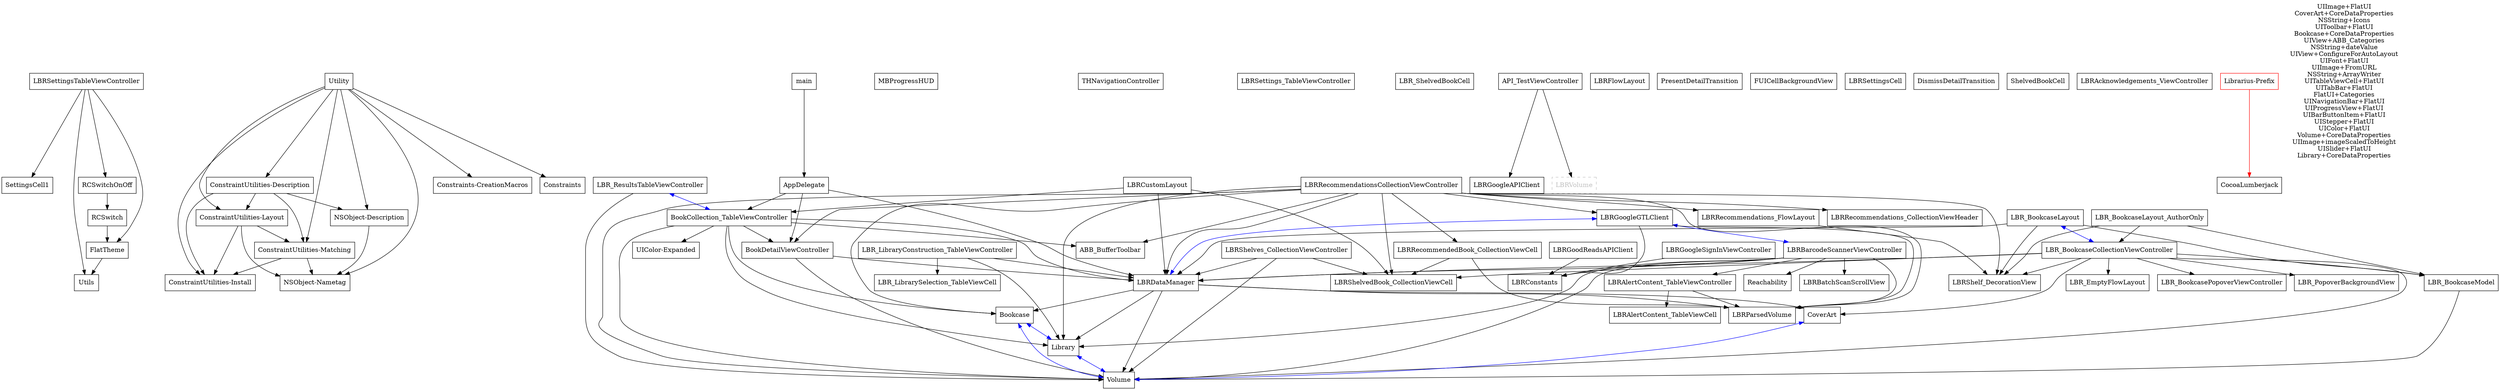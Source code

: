 digraph G {
	node [shape=box];
	"LBRSettingsTableViewController" -> "SettingsCell1";
	"LBRSettingsTableViewController" -> "Utils";
	"LBRSettingsTableViewController" -> "RCSwitchOnOff";
	"LBRSettingsTableViewController" -> "FlatTheme";
	"ConstraintUtilities-Description" -> "ConstraintUtilities-Matching";
	"ConstraintUtilities-Description" -> "ConstraintUtilities-Layout";
	"ConstraintUtilities-Description" -> "NSObject-Description";
	"ConstraintUtilities-Description" -> "ConstraintUtilities-Install";
	"LBR_LibrarySelection_TableViewCell" -> {};
	"Constraints-CreationMacros" -> {};
	"LBRShelf_DecorationView" -> {};
	"LBRBarcodeScannerViewController" -> "Volume";
	"LBRBarcodeScannerViewController" -> "LBRBatchScanScrollView";
	"LBRBarcodeScannerViewController" -> "Library";
	"LBRBarcodeScannerViewController" -> "LBRAlertContent_TableViewController";
	"LBRBarcodeScannerViewController" -> "Reachability";
	"LBRBarcodeScannerViewController" -> "LBRDataManager";
	"LBRBarcodeScannerViewController" -> "LBRParsedVolume";
	"LBRBarcodeScannerViewController" -> "LBRConstants";
	"NSObject-Description" -> "NSObject-Nametag";
	"MBProgressHUD" -> {};
	"LBRShelves_CollectionViewController" -> "Volume";
	"LBRShelves_CollectionViewController" -> "LBRShelvedBook_CollectionViewCell";
	"LBRShelves_CollectionViewController" -> "LBRDataManager";
	"SettingsCell1" -> {};
	"LBRShelvedBook_CollectionViewCell" -> {};
	"FlatTheme" -> "Utils";
	"LBRConstants" -> {};
	"THNavigationController" -> {};
	"LBRAlertContent_TableViewController" -> "LBRAlertContent_TableViewCell";
	"LBRAlertContent_TableViewController" -> "LBRParsedVolume";
	"LBRGoodReadsAPIClient" -> "LBRConstants";
	"UIColor-Expanded" -> {};
	"LBR_BookcaseLayout" -> "LBR_BookcaseModel";
	"LBR_BookcaseLayout" -> "LBRShelf_DecorationView";
	"LBR_BookcaseLayout" -> "LBRDataManager";
	"LBR_BookcasePopoverViewController" -> {};
	"ConstraintUtilities-Layout" -> "NSObject-Nametag";
	"ConstraintUtilities-Layout" -> "ConstraintUtilities-Matching";
	"ConstraintUtilities-Layout" -> "ConstraintUtilities-Install";
	"LBR_BookcaseCollectionViewController" -> "LBR_PopoverBackgroundView";
	"LBR_BookcaseCollectionViewController" -> "LBR_BookcasePopoverViewController";
	"LBR_BookcaseCollectionViewController" -> "LBR_EmptyFlowLayout";
	"LBR_BookcaseCollectionViewController" -> "CoverArt";
	"LBR_BookcaseCollectionViewController" -> "LBRShelf_DecorationView";
	"LBR_BookcaseCollectionViewController" -> "Volume";
	"LBR_BookcaseCollectionViewController" -> "LBRShelvedBook_CollectionViewCell";
	"LBR_BookcaseCollectionViewController" -> "LBR_BookcaseModel";
	"LBR_BookcaseCollectionViewController" -> "LBRDataManager";
	"LBR_PopoverBackgroundView" -> {};
	"LBR_BookcaseModel" -> "Volume";
	"NSObject-Nametag" -> {};
	"ConstraintUtilities-Matching" -> "NSObject-Nametag";
	"ConstraintUtilities-Matching" -> "ConstraintUtilities-Install";
	"LBRRecommendations_CollectionViewHeader" -> {};
	"main" -> "AppDelegate";
	"LBRSettings_TableViewController" -> {};
	"LBRGoogleGTLClient" -> "LBRConstants";
	"LBRGoogleGTLClient" -> "LBRParsedVolume";
	"LBR_ShelvedBookCell" -> {};
	"LBR_BookcaseLayout_AuthorOnly" -> "LBRShelf_DecorationView";
	"LBR_BookcaseLayout_AuthorOnly" -> "LBR_BookcaseModel";
	"LBR_BookcaseLayout_AuthorOnly" -> "LBR_BookcaseCollectionViewController";
	"LBRParsedVolume" -> {};
	"LBRRecommendations_FlowLayout" -> "LBRShelf_DecorationView";
	"BookDetailViewController" -> "Volume";
	"BookDetailViewController" -> "LBRDataManager";
	"LBRGoogleSignInViewController" -> "LBRConstants";
	"API_TestViewController" -> "LBRGoogleAPIClient";
	"API_TestViewController" -> "LBRVolume";
	"LBRBatchScanScrollView" -> {};
	"LBR_ResultsTableViewController" -> "Volume";
	"Reachability" -> {};
	"LBRDataManager" -> "Volume";
	"LBRDataManager" -> "LBRParsedVolume";
	"LBRDataManager" -> "CoverArt";
	"LBRDataManager" -> "Bookcase";
	"LBRDataManager" -> "Library";
	"LBRCustomLayout" -> "LBRShelvedBook_CollectionViewCell";
	"LBRCustomLayout" -> "LBRDataManager";
	"LBRCustomLayout" -> "BookCollection_TableViewController";
	"LBRFlowLayout" -> {};
	"LBRGoogleAPIClient" -> {};
	"PresentDetailTransition" -> {};
	"AppDelegate" -> "BookCollection_TableViewController";
	"AppDelegate" -> "BookDetailViewController";
	"AppDelegate" -> "LBRDataManager";
	"FUICellBackgroundView" -> {};
	"Constraints" -> {};
	"LBRSettingsCell" -> {};
	"BookCollection_TableViewController" -> "Volume";
	"BookCollection_TableViewController" -> "BookDetailViewController";
	"BookCollection_TableViewController" -> "Library";
	"BookCollection_TableViewController" -> "Bookcase";
	"BookCollection_TableViewController" -> "UIColor-Expanded";
	"BookCollection_TableViewController" -> "ABB_BufferToolbar";
	"BookCollection_TableViewController" -> "LBRDataManager";
	"ConstraintUtilities-Install" -> {};
	"LBR_EmptyFlowLayout" -> {};
	"Utils" -> {};
	"RCSwitch" -> "FlatTheme";
	"RCSwitchOnOff" -> "RCSwitch";
	"DismissDetailTransition" -> {};
	"LBRAlertContent_TableViewCell" -> {};
	"ShelvedBookCell" -> {};
	"LBR_LibraryConstruction_TableViewController" -> "LBRDataManager";
	"LBR_LibraryConstruction_TableViewController" -> "Library";
	"LBR_LibraryConstruction_TableViewController" -> "LBR_LibrarySelection_TableViewCell";
	"LBRAcknowledgements_ViewController" -> {};
	"LBRRecommendationsCollectionViewController" -> "LBRRecommendations_FlowLayout";
	"LBRRecommendationsCollectionViewController" -> "LBRShelf_DecorationView";
	"LBRRecommendationsCollectionViewController" -> "BookDetailViewController";
	"LBRRecommendationsCollectionViewController" -> "Library";
	"LBRRecommendationsCollectionViewController" -> "Volume";
	"LBRRecommendationsCollectionViewController" -> "LBRShelvedBook_CollectionViewCell";
	"LBRRecommendationsCollectionViewController" -> "LBRDataManager";
	"LBRRecommendationsCollectionViewController" -> "LBRRecommendations_CollectionViewHeader";
	"LBRRecommendationsCollectionViewController" -> "ABB_BufferToolbar";
	"LBRRecommendationsCollectionViewController" -> "LBRParsedVolume";
	"LBRRecommendationsCollectionViewController" -> "LBRRecommendedBook_CollectionViewCell";
	"LBRRecommendationsCollectionViewController" -> "Bookcase";
	"LBRRecommendationsCollectionViewController" -> "LBRGoogleGTLClient";
	"LBRRecommendedBook_CollectionViewCell" -> "LBRShelvedBook_CollectionViewCell";
	"LBRRecommendedBook_CollectionViewCell" -> "LBRParsedVolume";
	"ABB_BufferToolbar" -> {};
	"Utility" -> "ConstraintUtilities-Install";
	"Utility" -> "Constraints-CreationMacros";
	"Utility" -> "NSObject-Description";
	"Utility" -> "ConstraintUtilities-Description";
	"Utility" -> "NSObject-Nametag";
	"Utility" -> "ConstraintUtilities-Matching";
	"Utility" -> "ConstraintUtilities-Layout";
	"Utility" -> "Constraints";
	
	"Librarius-Prefix" [color=red];
	"Librarius-Prefix" -> "CocoaLumberjack" [color=red];
	
	edge [color=blue, dir=both];
	"Library" -> "Volume";
	"Bookcase" -> "Volume";
	"LBRGoogleGTLClient" -> "LBRDataManager";
	"LBR_ResultsTableViewController" -> "BookCollection_TableViewController";
	"Bookcase" -> "Library";
	"LBR_BookcaseLayout" -> "LBR_BookcaseCollectionViewController";
	"CoverArt" -> "Volume";
	"LBRGoogleGTLClient" -> "LBRBarcodeScannerViewController";
	"LBRVolume" [color=gray, style=dashed, fontcolor=gray]
	
	edge [color=black];
	node [shape=plaintext];
	"Categories" [label="UIImage+FlatUI\nCoverArt+CoreDataProperties\nNSString+Icons\nUIToolbar+FlatUI\nBookcase+CoreDataProperties\nUIView+ABB_Categories\nNSString+dateValue\nUIView+ConfigureForAutoLayout\nUIFont+FlatUI\nUIImage+FromURL\nNSString+ArrayWriter\nUITableViewCell+FlatUI\nUITabBar+FlatUI\nFlatUI+Categories\nUINavigationBar+FlatUI\nUIProgressView+FlatUI\nUIBarButtonItem+FlatUI\nUIStepper+FlatUI\nUIColor+FlatUI\nVolume+CoreDataProperties\nUIImage+imageScaledToHeight\nUISlider+FlatUI\nLibrary+CoreDataProperties"];
}

